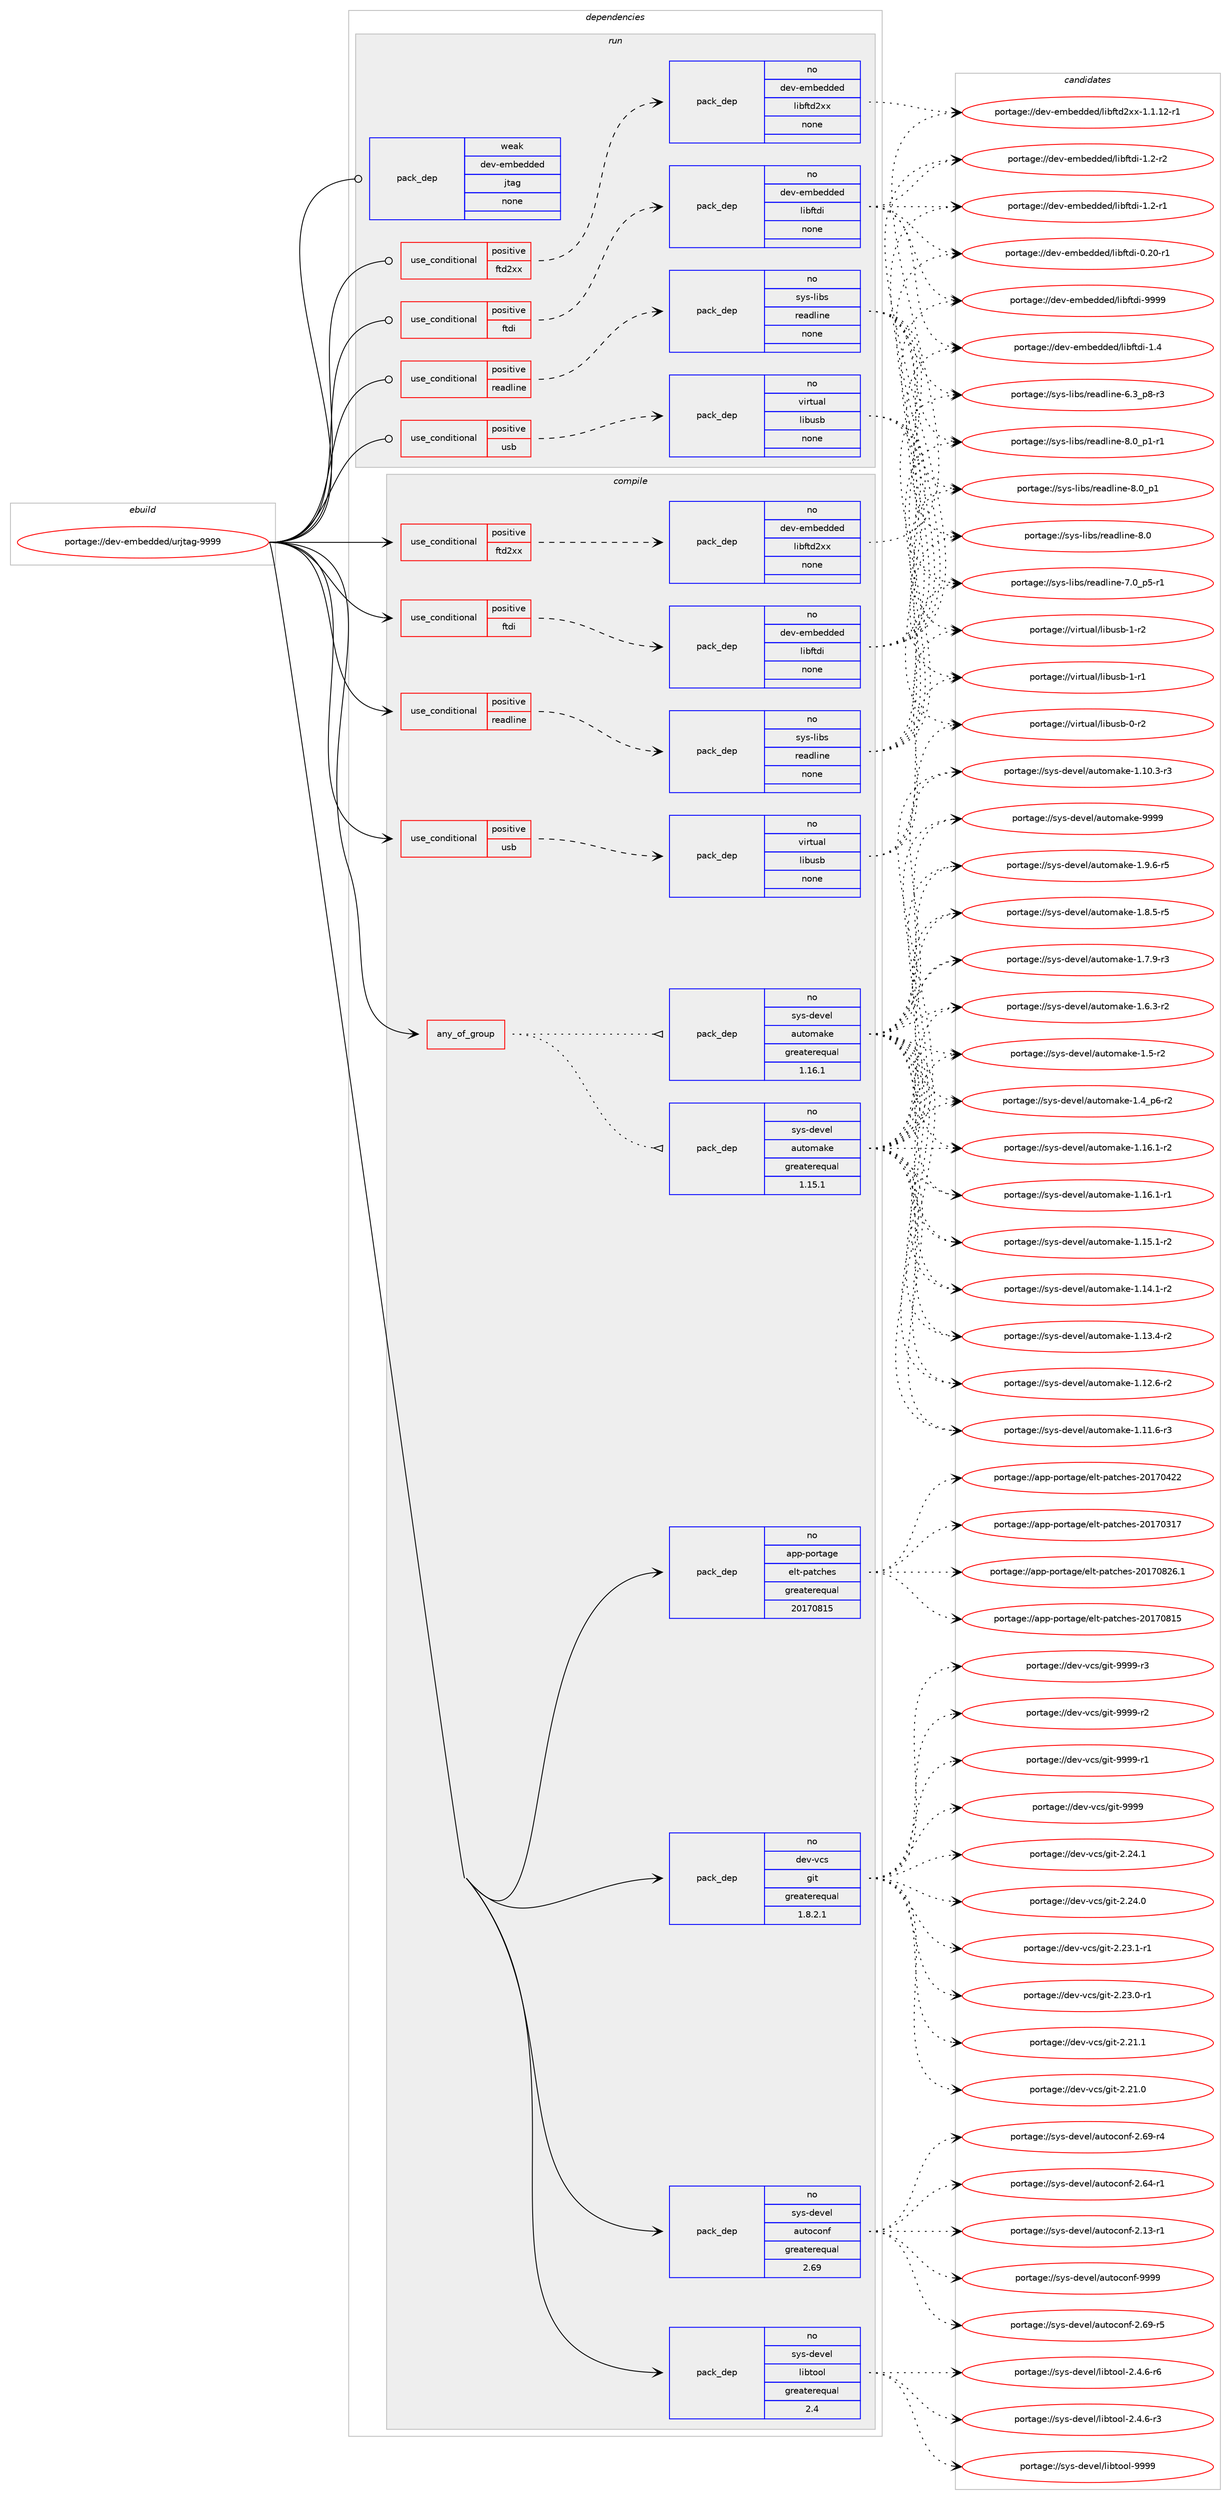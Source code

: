 digraph prolog {

# *************
# Graph options
# *************

newrank=true;
concentrate=true;
compound=true;
graph [rankdir=LR,fontname=Helvetica,fontsize=10,ranksep=1.5];#, ranksep=2.5, nodesep=0.2];
edge  [arrowhead=vee];
node  [fontname=Helvetica,fontsize=10];

# **********
# The ebuild
# **********

subgraph cluster_leftcol {
color=gray;
rank=same;
label=<<i>ebuild</i>>;
id [label="portage://dev-embedded/urjtag-9999", color=red, width=4, href="../dev-embedded/urjtag-9999.svg"];
}

# ****************
# The dependencies
# ****************

subgraph cluster_midcol {
color=gray;
label=<<i>dependencies</i>>;
subgraph cluster_compile {
fillcolor="#eeeeee";
style=filled;
label=<<i>compile</i>>;
subgraph any6911 {
dependency575311 [label=<<TABLE BORDER="0" CELLBORDER="1" CELLSPACING="0" CELLPADDING="4"><TR><TD CELLPADDING="10">any_of_group</TD></TR></TABLE>>, shape=none, color=red];subgraph pack432546 {
dependency575312 [label=<<TABLE BORDER="0" CELLBORDER="1" CELLSPACING="0" CELLPADDING="4" WIDTH="220"><TR><TD ROWSPAN="6" CELLPADDING="30">pack_dep</TD></TR><TR><TD WIDTH="110">no</TD></TR><TR><TD>sys-devel</TD></TR><TR><TD>automake</TD></TR><TR><TD>greaterequal</TD></TR><TR><TD>1.16.1</TD></TR></TABLE>>, shape=none, color=blue];
}
dependency575311:e -> dependency575312:w [weight=20,style="dotted",arrowhead="oinv"];
subgraph pack432547 {
dependency575313 [label=<<TABLE BORDER="0" CELLBORDER="1" CELLSPACING="0" CELLPADDING="4" WIDTH="220"><TR><TD ROWSPAN="6" CELLPADDING="30">pack_dep</TD></TR><TR><TD WIDTH="110">no</TD></TR><TR><TD>sys-devel</TD></TR><TR><TD>automake</TD></TR><TR><TD>greaterequal</TD></TR><TR><TD>1.15.1</TD></TR></TABLE>>, shape=none, color=blue];
}
dependency575311:e -> dependency575313:w [weight=20,style="dotted",arrowhead="oinv"];
}
id:e -> dependency575311:w [weight=20,style="solid",arrowhead="vee"];
subgraph cond135617 {
dependency575314 [label=<<TABLE BORDER="0" CELLBORDER="1" CELLSPACING="0" CELLPADDING="4"><TR><TD ROWSPAN="3" CELLPADDING="10">use_conditional</TD></TR><TR><TD>positive</TD></TR><TR><TD>ftd2xx</TD></TR></TABLE>>, shape=none, color=red];
subgraph pack432548 {
dependency575315 [label=<<TABLE BORDER="0" CELLBORDER="1" CELLSPACING="0" CELLPADDING="4" WIDTH="220"><TR><TD ROWSPAN="6" CELLPADDING="30">pack_dep</TD></TR><TR><TD WIDTH="110">no</TD></TR><TR><TD>dev-embedded</TD></TR><TR><TD>libftd2xx</TD></TR><TR><TD>none</TD></TR><TR><TD></TD></TR></TABLE>>, shape=none, color=blue];
}
dependency575314:e -> dependency575315:w [weight=20,style="dashed",arrowhead="vee"];
}
id:e -> dependency575314:w [weight=20,style="solid",arrowhead="vee"];
subgraph cond135618 {
dependency575316 [label=<<TABLE BORDER="0" CELLBORDER="1" CELLSPACING="0" CELLPADDING="4"><TR><TD ROWSPAN="3" CELLPADDING="10">use_conditional</TD></TR><TR><TD>positive</TD></TR><TR><TD>ftdi</TD></TR></TABLE>>, shape=none, color=red];
subgraph pack432549 {
dependency575317 [label=<<TABLE BORDER="0" CELLBORDER="1" CELLSPACING="0" CELLPADDING="4" WIDTH="220"><TR><TD ROWSPAN="6" CELLPADDING="30">pack_dep</TD></TR><TR><TD WIDTH="110">no</TD></TR><TR><TD>dev-embedded</TD></TR><TR><TD>libftdi</TD></TR><TR><TD>none</TD></TR><TR><TD></TD></TR></TABLE>>, shape=none, color=blue];
}
dependency575316:e -> dependency575317:w [weight=20,style="dashed",arrowhead="vee"];
}
id:e -> dependency575316:w [weight=20,style="solid",arrowhead="vee"];
subgraph cond135619 {
dependency575318 [label=<<TABLE BORDER="0" CELLBORDER="1" CELLSPACING="0" CELLPADDING="4"><TR><TD ROWSPAN="3" CELLPADDING="10">use_conditional</TD></TR><TR><TD>positive</TD></TR><TR><TD>readline</TD></TR></TABLE>>, shape=none, color=red];
subgraph pack432550 {
dependency575319 [label=<<TABLE BORDER="0" CELLBORDER="1" CELLSPACING="0" CELLPADDING="4" WIDTH="220"><TR><TD ROWSPAN="6" CELLPADDING="30">pack_dep</TD></TR><TR><TD WIDTH="110">no</TD></TR><TR><TD>sys-libs</TD></TR><TR><TD>readline</TD></TR><TR><TD>none</TD></TR><TR><TD></TD></TR></TABLE>>, shape=none, color=blue];
}
dependency575318:e -> dependency575319:w [weight=20,style="dashed",arrowhead="vee"];
}
id:e -> dependency575318:w [weight=20,style="solid",arrowhead="vee"];
subgraph cond135620 {
dependency575320 [label=<<TABLE BORDER="0" CELLBORDER="1" CELLSPACING="0" CELLPADDING="4"><TR><TD ROWSPAN="3" CELLPADDING="10">use_conditional</TD></TR><TR><TD>positive</TD></TR><TR><TD>usb</TD></TR></TABLE>>, shape=none, color=red];
subgraph pack432551 {
dependency575321 [label=<<TABLE BORDER="0" CELLBORDER="1" CELLSPACING="0" CELLPADDING="4" WIDTH="220"><TR><TD ROWSPAN="6" CELLPADDING="30">pack_dep</TD></TR><TR><TD WIDTH="110">no</TD></TR><TR><TD>virtual</TD></TR><TR><TD>libusb</TD></TR><TR><TD>none</TD></TR><TR><TD></TD></TR></TABLE>>, shape=none, color=blue];
}
dependency575320:e -> dependency575321:w [weight=20,style="dashed",arrowhead="vee"];
}
id:e -> dependency575320:w [weight=20,style="solid",arrowhead="vee"];
subgraph pack432552 {
dependency575322 [label=<<TABLE BORDER="0" CELLBORDER="1" CELLSPACING="0" CELLPADDING="4" WIDTH="220"><TR><TD ROWSPAN="6" CELLPADDING="30">pack_dep</TD></TR><TR><TD WIDTH="110">no</TD></TR><TR><TD>app-portage</TD></TR><TR><TD>elt-patches</TD></TR><TR><TD>greaterequal</TD></TR><TR><TD>20170815</TD></TR></TABLE>>, shape=none, color=blue];
}
id:e -> dependency575322:w [weight=20,style="solid",arrowhead="vee"];
subgraph pack432553 {
dependency575323 [label=<<TABLE BORDER="0" CELLBORDER="1" CELLSPACING="0" CELLPADDING="4" WIDTH="220"><TR><TD ROWSPAN="6" CELLPADDING="30">pack_dep</TD></TR><TR><TD WIDTH="110">no</TD></TR><TR><TD>dev-vcs</TD></TR><TR><TD>git</TD></TR><TR><TD>greaterequal</TD></TR><TR><TD>1.8.2.1</TD></TR></TABLE>>, shape=none, color=blue];
}
id:e -> dependency575323:w [weight=20,style="solid",arrowhead="vee"];
subgraph pack432554 {
dependency575324 [label=<<TABLE BORDER="0" CELLBORDER="1" CELLSPACING="0" CELLPADDING="4" WIDTH="220"><TR><TD ROWSPAN="6" CELLPADDING="30">pack_dep</TD></TR><TR><TD WIDTH="110">no</TD></TR><TR><TD>sys-devel</TD></TR><TR><TD>autoconf</TD></TR><TR><TD>greaterequal</TD></TR><TR><TD>2.69</TD></TR></TABLE>>, shape=none, color=blue];
}
id:e -> dependency575324:w [weight=20,style="solid",arrowhead="vee"];
subgraph pack432555 {
dependency575325 [label=<<TABLE BORDER="0" CELLBORDER="1" CELLSPACING="0" CELLPADDING="4" WIDTH="220"><TR><TD ROWSPAN="6" CELLPADDING="30">pack_dep</TD></TR><TR><TD WIDTH="110">no</TD></TR><TR><TD>sys-devel</TD></TR><TR><TD>libtool</TD></TR><TR><TD>greaterequal</TD></TR><TR><TD>2.4</TD></TR></TABLE>>, shape=none, color=blue];
}
id:e -> dependency575325:w [weight=20,style="solid",arrowhead="vee"];
}
subgraph cluster_compileandrun {
fillcolor="#eeeeee";
style=filled;
label=<<i>compile and run</i>>;
}
subgraph cluster_run {
fillcolor="#eeeeee";
style=filled;
label=<<i>run</i>>;
subgraph cond135621 {
dependency575326 [label=<<TABLE BORDER="0" CELLBORDER="1" CELLSPACING="0" CELLPADDING="4"><TR><TD ROWSPAN="3" CELLPADDING="10">use_conditional</TD></TR><TR><TD>positive</TD></TR><TR><TD>ftd2xx</TD></TR></TABLE>>, shape=none, color=red];
subgraph pack432556 {
dependency575327 [label=<<TABLE BORDER="0" CELLBORDER="1" CELLSPACING="0" CELLPADDING="4" WIDTH="220"><TR><TD ROWSPAN="6" CELLPADDING="30">pack_dep</TD></TR><TR><TD WIDTH="110">no</TD></TR><TR><TD>dev-embedded</TD></TR><TR><TD>libftd2xx</TD></TR><TR><TD>none</TD></TR><TR><TD></TD></TR></TABLE>>, shape=none, color=blue];
}
dependency575326:e -> dependency575327:w [weight=20,style="dashed",arrowhead="vee"];
}
id:e -> dependency575326:w [weight=20,style="solid",arrowhead="odot"];
subgraph cond135622 {
dependency575328 [label=<<TABLE BORDER="0" CELLBORDER="1" CELLSPACING="0" CELLPADDING="4"><TR><TD ROWSPAN="3" CELLPADDING="10">use_conditional</TD></TR><TR><TD>positive</TD></TR><TR><TD>ftdi</TD></TR></TABLE>>, shape=none, color=red];
subgraph pack432557 {
dependency575329 [label=<<TABLE BORDER="0" CELLBORDER="1" CELLSPACING="0" CELLPADDING="4" WIDTH="220"><TR><TD ROWSPAN="6" CELLPADDING="30">pack_dep</TD></TR><TR><TD WIDTH="110">no</TD></TR><TR><TD>dev-embedded</TD></TR><TR><TD>libftdi</TD></TR><TR><TD>none</TD></TR><TR><TD></TD></TR></TABLE>>, shape=none, color=blue];
}
dependency575328:e -> dependency575329:w [weight=20,style="dashed",arrowhead="vee"];
}
id:e -> dependency575328:w [weight=20,style="solid",arrowhead="odot"];
subgraph cond135623 {
dependency575330 [label=<<TABLE BORDER="0" CELLBORDER="1" CELLSPACING="0" CELLPADDING="4"><TR><TD ROWSPAN="3" CELLPADDING="10">use_conditional</TD></TR><TR><TD>positive</TD></TR><TR><TD>readline</TD></TR></TABLE>>, shape=none, color=red];
subgraph pack432558 {
dependency575331 [label=<<TABLE BORDER="0" CELLBORDER="1" CELLSPACING="0" CELLPADDING="4" WIDTH="220"><TR><TD ROWSPAN="6" CELLPADDING="30">pack_dep</TD></TR><TR><TD WIDTH="110">no</TD></TR><TR><TD>sys-libs</TD></TR><TR><TD>readline</TD></TR><TR><TD>none</TD></TR><TR><TD></TD></TR></TABLE>>, shape=none, color=blue];
}
dependency575330:e -> dependency575331:w [weight=20,style="dashed",arrowhead="vee"];
}
id:e -> dependency575330:w [weight=20,style="solid",arrowhead="odot"];
subgraph cond135624 {
dependency575332 [label=<<TABLE BORDER="0" CELLBORDER="1" CELLSPACING="0" CELLPADDING="4"><TR><TD ROWSPAN="3" CELLPADDING="10">use_conditional</TD></TR><TR><TD>positive</TD></TR><TR><TD>usb</TD></TR></TABLE>>, shape=none, color=red];
subgraph pack432559 {
dependency575333 [label=<<TABLE BORDER="0" CELLBORDER="1" CELLSPACING="0" CELLPADDING="4" WIDTH="220"><TR><TD ROWSPAN="6" CELLPADDING="30">pack_dep</TD></TR><TR><TD WIDTH="110">no</TD></TR><TR><TD>virtual</TD></TR><TR><TD>libusb</TD></TR><TR><TD>none</TD></TR><TR><TD></TD></TR></TABLE>>, shape=none, color=blue];
}
dependency575332:e -> dependency575333:w [weight=20,style="dashed",arrowhead="vee"];
}
id:e -> dependency575332:w [weight=20,style="solid",arrowhead="odot"];
subgraph pack432560 {
dependency575334 [label=<<TABLE BORDER="0" CELLBORDER="1" CELLSPACING="0" CELLPADDING="4" WIDTH="220"><TR><TD ROWSPAN="6" CELLPADDING="30">pack_dep</TD></TR><TR><TD WIDTH="110">weak</TD></TR><TR><TD>dev-embedded</TD></TR><TR><TD>jtag</TD></TR><TR><TD>none</TD></TR><TR><TD></TD></TR></TABLE>>, shape=none, color=blue];
}
id:e -> dependency575334:w [weight=20,style="solid",arrowhead="odot"];
}
}

# **************
# The candidates
# **************

subgraph cluster_choices {
rank=same;
color=gray;
label=<<i>candidates</i>>;

subgraph choice432546 {
color=black;
nodesep=1;
choice115121115451001011181011084797117116111109971071014557575757 [label="portage://sys-devel/automake-9999", color=red, width=4,href="../sys-devel/automake-9999.svg"];
choice115121115451001011181011084797117116111109971071014549465746544511453 [label="portage://sys-devel/automake-1.9.6-r5", color=red, width=4,href="../sys-devel/automake-1.9.6-r5.svg"];
choice115121115451001011181011084797117116111109971071014549465646534511453 [label="portage://sys-devel/automake-1.8.5-r5", color=red, width=4,href="../sys-devel/automake-1.8.5-r5.svg"];
choice115121115451001011181011084797117116111109971071014549465546574511451 [label="portage://sys-devel/automake-1.7.9-r3", color=red, width=4,href="../sys-devel/automake-1.7.9-r3.svg"];
choice115121115451001011181011084797117116111109971071014549465446514511450 [label="portage://sys-devel/automake-1.6.3-r2", color=red, width=4,href="../sys-devel/automake-1.6.3-r2.svg"];
choice11512111545100101118101108479711711611110997107101454946534511450 [label="portage://sys-devel/automake-1.5-r2", color=red, width=4,href="../sys-devel/automake-1.5-r2.svg"];
choice115121115451001011181011084797117116111109971071014549465295112544511450 [label="portage://sys-devel/automake-1.4_p6-r2", color=red, width=4,href="../sys-devel/automake-1.4_p6-r2.svg"];
choice11512111545100101118101108479711711611110997107101454946495446494511450 [label="portage://sys-devel/automake-1.16.1-r2", color=red, width=4,href="../sys-devel/automake-1.16.1-r2.svg"];
choice11512111545100101118101108479711711611110997107101454946495446494511449 [label="portage://sys-devel/automake-1.16.1-r1", color=red, width=4,href="../sys-devel/automake-1.16.1-r1.svg"];
choice11512111545100101118101108479711711611110997107101454946495346494511450 [label="portage://sys-devel/automake-1.15.1-r2", color=red, width=4,href="../sys-devel/automake-1.15.1-r2.svg"];
choice11512111545100101118101108479711711611110997107101454946495246494511450 [label="portage://sys-devel/automake-1.14.1-r2", color=red, width=4,href="../sys-devel/automake-1.14.1-r2.svg"];
choice11512111545100101118101108479711711611110997107101454946495146524511450 [label="portage://sys-devel/automake-1.13.4-r2", color=red, width=4,href="../sys-devel/automake-1.13.4-r2.svg"];
choice11512111545100101118101108479711711611110997107101454946495046544511450 [label="portage://sys-devel/automake-1.12.6-r2", color=red, width=4,href="../sys-devel/automake-1.12.6-r2.svg"];
choice11512111545100101118101108479711711611110997107101454946494946544511451 [label="portage://sys-devel/automake-1.11.6-r3", color=red, width=4,href="../sys-devel/automake-1.11.6-r3.svg"];
choice11512111545100101118101108479711711611110997107101454946494846514511451 [label="portage://sys-devel/automake-1.10.3-r3", color=red, width=4,href="../sys-devel/automake-1.10.3-r3.svg"];
dependency575312:e -> choice115121115451001011181011084797117116111109971071014557575757:w [style=dotted,weight="100"];
dependency575312:e -> choice115121115451001011181011084797117116111109971071014549465746544511453:w [style=dotted,weight="100"];
dependency575312:e -> choice115121115451001011181011084797117116111109971071014549465646534511453:w [style=dotted,weight="100"];
dependency575312:e -> choice115121115451001011181011084797117116111109971071014549465546574511451:w [style=dotted,weight="100"];
dependency575312:e -> choice115121115451001011181011084797117116111109971071014549465446514511450:w [style=dotted,weight="100"];
dependency575312:e -> choice11512111545100101118101108479711711611110997107101454946534511450:w [style=dotted,weight="100"];
dependency575312:e -> choice115121115451001011181011084797117116111109971071014549465295112544511450:w [style=dotted,weight="100"];
dependency575312:e -> choice11512111545100101118101108479711711611110997107101454946495446494511450:w [style=dotted,weight="100"];
dependency575312:e -> choice11512111545100101118101108479711711611110997107101454946495446494511449:w [style=dotted,weight="100"];
dependency575312:e -> choice11512111545100101118101108479711711611110997107101454946495346494511450:w [style=dotted,weight="100"];
dependency575312:e -> choice11512111545100101118101108479711711611110997107101454946495246494511450:w [style=dotted,weight="100"];
dependency575312:e -> choice11512111545100101118101108479711711611110997107101454946495146524511450:w [style=dotted,weight="100"];
dependency575312:e -> choice11512111545100101118101108479711711611110997107101454946495046544511450:w [style=dotted,weight="100"];
dependency575312:e -> choice11512111545100101118101108479711711611110997107101454946494946544511451:w [style=dotted,weight="100"];
dependency575312:e -> choice11512111545100101118101108479711711611110997107101454946494846514511451:w [style=dotted,weight="100"];
}
subgraph choice432547 {
color=black;
nodesep=1;
choice115121115451001011181011084797117116111109971071014557575757 [label="portage://sys-devel/automake-9999", color=red, width=4,href="../sys-devel/automake-9999.svg"];
choice115121115451001011181011084797117116111109971071014549465746544511453 [label="portage://sys-devel/automake-1.9.6-r5", color=red, width=4,href="../sys-devel/automake-1.9.6-r5.svg"];
choice115121115451001011181011084797117116111109971071014549465646534511453 [label="portage://sys-devel/automake-1.8.5-r5", color=red, width=4,href="../sys-devel/automake-1.8.5-r5.svg"];
choice115121115451001011181011084797117116111109971071014549465546574511451 [label="portage://sys-devel/automake-1.7.9-r3", color=red, width=4,href="../sys-devel/automake-1.7.9-r3.svg"];
choice115121115451001011181011084797117116111109971071014549465446514511450 [label="portage://sys-devel/automake-1.6.3-r2", color=red, width=4,href="../sys-devel/automake-1.6.3-r2.svg"];
choice11512111545100101118101108479711711611110997107101454946534511450 [label="portage://sys-devel/automake-1.5-r2", color=red, width=4,href="../sys-devel/automake-1.5-r2.svg"];
choice115121115451001011181011084797117116111109971071014549465295112544511450 [label="portage://sys-devel/automake-1.4_p6-r2", color=red, width=4,href="../sys-devel/automake-1.4_p6-r2.svg"];
choice11512111545100101118101108479711711611110997107101454946495446494511450 [label="portage://sys-devel/automake-1.16.1-r2", color=red, width=4,href="../sys-devel/automake-1.16.1-r2.svg"];
choice11512111545100101118101108479711711611110997107101454946495446494511449 [label="portage://sys-devel/automake-1.16.1-r1", color=red, width=4,href="../sys-devel/automake-1.16.1-r1.svg"];
choice11512111545100101118101108479711711611110997107101454946495346494511450 [label="portage://sys-devel/automake-1.15.1-r2", color=red, width=4,href="../sys-devel/automake-1.15.1-r2.svg"];
choice11512111545100101118101108479711711611110997107101454946495246494511450 [label="portage://sys-devel/automake-1.14.1-r2", color=red, width=4,href="../sys-devel/automake-1.14.1-r2.svg"];
choice11512111545100101118101108479711711611110997107101454946495146524511450 [label="portage://sys-devel/automake-1.13.4-r2", color=red, width=4,href="../sys-devel/automake-1.13.4-r2.svg"];
choice11512111545100101118101108479711711611110997107101454946495046544511450 [label="portage://sys-devel/automake-1.12.6-r2", color=red, width=4,href="../sys-devel/automake-1.12.6-r2.svg"];
choice11512111545100101118101108479711711611110997107101454946494946544511451 [label="portage://sys-devel/automake-1.11.6-r3", color=red, width=4,href="../sys-devel/automake-1.11.6-r3.svg"];
choice11512111545100101118101108479711711611110997107101454946494846514511451 [label="portage://sys-devel/automake-1.10.3-r3", color=red, width=4,href="../sys-devel/automake-1.10.3-r3.svg"];
dependency575313:e -> choice115121115451001011181011084797117116111109971071014557575757:w [style=dotted,weight="100"];
dependency575313:e -> choice115121115451001011181011084797117116111109971071014549465746544511453:w [style=dotted,weight="100"];
dependency575313:e -> choice115121115451001011181011084797117116111109971071014549465646534511453:w [style=dotted,weight="100"];
dependency575313:e -> choice115121115451001011181011084797117116111109971071014549465546574511451:w [style=dotted,weight="100"];
dependency575313:e -> choice115121115451001011181011084797117116111109971071014549465446514511450:w [style=dotted,weight="100"];
dependency575313:e -> choice11512111545100101118101108479711711611110997107101454946534511450:w [style=dotted,weight="100"];
dependency575313:e -> choice115121115451001011181011084797117116111109971071014549465295112544511450:w [style=dotted,weight="100"];
dependency575313:e -> choice11512111545100101118101108479711711611110997107101454946495446494511450:w [style=dotted,weight="100"];
dependency575313:e -> choice11512111545100101118101108479711711611110997107101454946495446494511449:w [style=dotted,weight="100"];
dependency575313:e -> choice11512111545100101118101108479711711611110997107101454946495346494511450:w [style=dotted,weight="100"];
dependency575313:e -> choice11512111545100101118101108479711711611110997107101454946495246494511450:w [style=dotted,weight="100"];
dependency575313:e -> choice11512111545100101118101108479711711611110997107101454946495146524511450:w [style=dotted,weight="100"];
dependency575313:e -> choice11512111545100101118101108479711711611110997107101454946495046544511450:w [style=dotted,weight="100"];
dependency575313:e -> choice11512111545100101118101108479711711611110997107101454946494946544511451:w [style=dotted,weight="100"];
dependency575313:e -> choice11512111545100101118101108479711711611110997107101454946494846514511451:w [style=dotted,weight="100"];
}
subgraph choice432548 {
color=black;
nodesep=1;
choice1001011184510110998101100100101100471081059810211610050120120454946494649504511449 [label="portage://dev-embedded/libftd2xx-1.1.12-r1", color=red, width=4,href="../dev-embedded/libftd2xx-1.1.12-r1.svg"];
dependency575315:e -> choice1001011184510110998101100100101100471081059810211610050120120454946494649504511449:w [style=dotted,weight="100"];
}
subgraph choice432549 {
color=black;
nodesep=1;
choice100101118451011099810110010010110047108105981021161001054557575757 [label="portage://dev-embedded/libftdi-9999", color=red, width=4,href="../dev-embedded/libftdi-9999.svg"];
choice1001011184510110998101100100101100471081059810211610010545494652 [label="portage://dev-embedded/libftdi-1.4", color=red, width=4,href="../dev-embedded/libftdi-1.4.svg"];
choice10010111845101109981011001001011004710810598102116100105454946504511450 [label="portage://dev-embedded/libftdi-1.2-r2", color=red, width=4,href="../dev-embedded/libftdi-1.2-r2.svg"];
choice10010111845101109981011001001011004710810598102116100105454946504511449 [label="portage://dev-embedded/libftdi-1.2-r1", color=red, width=4,href="../dev-embedded/libftdi-1.2-r1.svg"];
choice1001011184510110998101100100101100471081059810211610010545484650484511449 [label="portage://dev-embedded/libftdi-0.20-r1", color=red, width=4,href="../dev-embedded/libftdi-0.20-r1.svg"];
dependency575317:e -> choice100101118451011099810110010010110047108105981021161001054557575757:w [style=dotted,weight="100"];
dependency575317:e -> choice1001011184510110998101100100101100471081059810211610010545494652:w [style=dotted,weight="100"];
dependency575317:e -> choice10010111845101109981011001001011004710810598102116100105454946504511450:w [style=dotted,weight="100"];
dependency575317:e -> choice10010111845101109981011001001011004710810598102116100105454946504511449:w [style=dotted,weight="100"];
dependency575317:e -> choice1001011184510110998101100100101100471081059810211610010545484650484511449:w [style=dotted,weight="100"];
}
subgraph choice432550 {
color=black;
nodesep=1;
choice115121115451081059811547114101971001081051101014556464895112494511449 [label="portage://sys-libs/readline-8.0_p1-r1", color=red, width=4,href="../sys-libs/readline-8.0_p1-r1.svg"];
choice11512111545108105981154711410197100108105110101455646489511249 [label="portage://sys-libs/readline-8.0_p1", color=red, width=4,href="../sys-libs/readline-8.0_p1.svg"];
choice1151211154510810598115471141019710010810511010145564648 [label="portage://sys-libs/readline-8.0", color=red, width=4,href="../sys-libs/readline-8.0.svg"];
choice115121115451081059811547114101971001081051101014555464895112534511449 [label="portage://sys-libs/readline-7.0_p5-r1", color=red, width=4,href="../sys-libs/readline-7.0_p5-r1.svg"];
choice115121115451081059811547114101971001081051101014554465195112564511451 [label="portage://sys-libs/readline-6.3_p8-r3", color=red, width=4,href="../sys-libs/readline-6.3_p8-r3.svg"];
dependency575319:e -> choice115121115451081059811547114101971001081051101014556464895112494511449:w [style=dotted,weight="100"];
dependency575319:e -> choice11512111545108105981154711410197100108105110101455646489511249:w [style=dotted,weight="100"];
dependency575319:e -> choice1151211154510810598115471141019710010810511010145564648:w [style=dotted,weight="100"];
dependency575319:e -> choice115121115451081059811547114101971001081051101014555464895112534511449:w [style=dotted,weight="100"];
dependency575319:e -> choice115121115451081059811547114101971001081051101014554465195112564511451:w [style=dotted,weight="100"];
}
subgraph choice432551 {
color=black;
nodesep=1;
choice1181051141161179710847108105981171159845494511450 [label="portage://virtual/libusb-1-r2", color=red, width=4,href="../virtual/libusb-1-r2.svg"];
choice1181051141161179710847108105981171159845494511449 [label="portage://virtual/libusb-1-r1", color=red, width=4,href="../virtual/libusb-1-r1.svg"];
choice1181051141161179710847108105981171159845484511450 [label="portage://virtual/libusb-0-r2", color=red, width=4,href="../virtual/libusb-0-r2.svg"];
dependency575321:e -> choice1181051141161179710847108105981171159845494511450:w [style=dotted,weight="100"];
dependency575321:e -> choice1181051141161179710847108105981171159845494511449:w [style=dotted,weight="100"];
dependency575321:e -> choice1181051141161179710847108105981171159845484511450:w [style=dotted,weight="100"];
}
subgraph choice432552 {
color=black;
nodesep=1;
choice971121124511211111411697103101471011081164511297116991041011154550484955485650544649 [label="portage://app-portage/elt-patches-20170826.1", color=red, width=4,href="../app-portage/elt-patches-20170826.1.svg"];
choice97112112451121111141169710310147101108116451129711699104101115455048495548564953 [label="portage://app-portage/elt-patches-20170815", color=red, width=4,href="../app-portage/elt-patches-20170815.svg"];
choice97112112451121111141169710310147101108116451129711699104101115455048495548525050 [label="portage://app-portage/elt-patches-20170422", color=red, width=4,href="../app-portage/elt-patches-20170422.svg"];
choice97112112451121111141169710310147101108116451129711699104101115455048495548514955 [label="portage://app-portage/elt-patches-20170317", color=red, width=4,href="../app-portage/elt-patches-20170317.svg"];
dependency575322:e -> choice971121124511211111411697103101471011081164511297116991041011154550484955485650544649:w [style=dotted,weight="100"];
dependency575322:e -> choice97112112451121111141169710310147101108116451129711699104101115455048495548564953:w [style=dotted,weight="100"];
dependency575322:e -> choice97112112451121111141169710310147101108116451129711699104101115455048495548525050:w [style=dotted,weight="100"];
dependency575322:e -> choice97112112451121111141169710310147101108116451129711699104101115455048495548514955:w [style=dotted,weight="100"];
}
subgraph choice432553 {
color=black;
nodesep=1;
choice10010111845118991154710310511645575757574511451 [label="portage://dev-vcs/git-9999-r3", color=red, width=4,href="../dev-vcs/git-9999-r3.svg"];
choice10010111845118991154710310511645575757574511450 [label="portage://dev-vcs/git-9999-r2", color=red, width=4,href="../dev-vcs/git-9999-r2.svg"];
choice10010111845118991154710310511645575757574511449 [label="portage://dev-vcs/git-9999-r1", color=red, width=4,href="../dev-vcs/git-9999-r1.svg"];
choice1001011184511899115471031051164557575757 [label="portage://dev-vcs/git-9999", color=red, width=4,href="../dev-vcs/git-9999.svg"];
choice10010111845118991154710310511645504650524649 [label="portage://dev-vcs/git-2.24.1", color=red, width=4,href="../dev-vcs/git-2.24.1.svg"];
choice10010111845118991154710310511645504650524648 [label="portage://dev-vcs/git-2.24.0", color=red, width=4,href="../dev-vcs/git-2.24.0.svg"];
choice100101118451189911547103105116455046505146494511449 [label="portage://dev-vcs/git-2.23.1-r1", color=red, width=4,href="../dev-vcs/git-2.23.1-r1.svg"];
choice100101118451189911547103105116455046505146484511449 [label="portage://dev-vcs/git-2.23.0-r1", color=red, width=4,href="../dev-vcs/git-2.23.0-r1.svg"];
choice10010111845118991154710310511645504650494649 [label="portage://dev-vcs/git-2.21.1", color=red, width=4,href="../dev-vcs/git-2.21.1.svg"];
choice10010111845118991154710310511645504650494648 [label="portage://dev-vcs/git-2.21.0", color=red, width=4,href="../dev-vcs/git-2.21.0.svg"];
dependency575323:e -> choice10010111845118991154710310511645575757574511451:w [style=dotted,weight="100"];
dependency575323:e -> choice10010111845118991154710310511645575757574511450:w [style=dotted,weight="100"];
dependency575323:e -> choice10010111845118991154710310511645575757574511449:w [style=dotted,weight="100"];
dependency575323:e -> choice1001011184511899115471031051164557575757:w [style=dotted,weight="100"];
dependency575323:e -> choice10010111845118991154710310511645504650524649:w [style=dotted,weight="100"];
dependency575323:e -> choice10010111845118991154710310511645504650524648:w [style=dotted,weight="100"];
dependency575323:e -> choice100101118451189911547103105116455046505146494511449:w [style=dotted,weight="100"];
dependency575323:e -> choice100101118451189911547103105116455046505146484511449:w [style=dotted,weight="100"];
dependency575323:e -> choice10010111845118991154710310511645504650494649:w [style=dotted,weight="100"];
dependency575323:e -> choice10010111845118991154710310511645504650494648:w [style=dotted,weight="100"];
}
subgraph choice432554 {
color=black;
nodesep=1;
choice115121115451001011181011084797117116111991111101024557575757 [label="portage://sys-devel/autoconf-9999", color=red, width=4,href="../sys-devel/autoconf-9999.svg"];
choice1151211154510010111810110847971171161119911111010245504654574511453 [label="portage://sys-devel/autoconf-2.69-r5", color=red, width=4,href="../sys-devel/autoconf-2.69-r5.svg"];
choice1151211154510010111810110847971171161119911111010245504654574511452 [label="portage://sys-devel/autoconf-2.69-r4", color=red, width=4,href="../sys-devel/autoconf-2.69-r4.svg"];
choice1151211154510010111810110847971171161119911111010245504654524511449 [label="portage://sys-devel/autoconf-2.64-r1", color=red, width=4,href="../sys-devel/autoconf-2.64-r1.svg"];
choice1151211154510010111810110847971171161119911111010245504649514511449 [label="portage://sys-devel/autoconf-2.13-r1", color=red, width=4,href="../sys-devel/autoconf-2.13-r1.svg"];
dependency575324:e -> choice115121115451001011181011084797117116111991111101024557575757:w [style=dotted,weight="100"];
dependency575324:e -> choice1151211154510010111810110847971171161119911111010245504654574511453:w [style=dotted,weight="100"];
dependency575324:e -> choice1151211154510010111810110847971171161119911111010245504654574511452:w [style=dotted,weight="100"];
dependency575324:e -> choice1151211154510010111810110847971171161119911111010245504654524511449:w [style=dotted,weight="100"];
dependency575324:e -> choice1151211154510010111810110847971171161119911111010245504649514511449:w [style=dotted,weight="100"];
}
subgraph choice432555 {
color=black;
nodesep=1;
choice1151211154510010111810110847108105981161111111084557575757 [label="portage://sys-devel/libtool-9999", color=red, width=4,href="../sys-devel/libtool-9999.svg"];
choice1151211154510010111810110847108105981161111111084550465246544511454 [label="portage://sys-devel/libtool-2.4.6-r6", color=red, width=4,href="../sys-devel/libtool-2.4.6-r6.svg"];
choice1151211154510010111810110847108105981161111111084550465246544511451 [label="portage://sys-devel/libtool-2.4.6-r3", color=red, width=4,href="../sys-devel/libtool-2.4.6-r3.svg"];
dependency575325:e -> choice1151211154510010111810110847108105981161111111084557575757:w [style=dotted,weight="100"];
dependency575325:e -> choice1151211154510010111810110847108105981161111111084550465246544511454:w [style=dotted,weight="100"];
dependency575325:e -> choice1151211154510010111810110847108105981161111111084550465246544511451:w [style=dotted,weight="100"];
}
subgraph choice432556 {
color=black;
nodesep=1;
choice1001011184510110998101100100101100471081059810211610050120120454946494649504511449 [label="portage://dev-embedded/libftd2xx-1.1.12-r1", color=red, width=4,href="../dev-embedded/libftd2xx-1.1.12-r1.svg"];
dependency575327:e -> choice1001011184510110998101100100101100471081059810211610050120120454946494649504511449:w [style=dotted,weight="100"];
}
subgraph choice432557 {
color=black;
nodesep=1;
choice100101118451011099810110010010110047108105981021161001054557575757 [label="portage://dev-embedded/libftdi-9999", color=red, width=4,href="../dev-embedded/libftdi-9999.svg"];
choice1001011184510110998101100100101100471081059810211610010545494652 [label="portage://dev-embedded/libftdi-1.4", color=red, width=4,href="../dev-embedded/libftdi-1.4.svg"];
choice10010111845101109981011001001011004710810598102116100105454946504511450 [label="portage://dev-embedded/libftdi-1.2-r2", color=red, width=4,href="../dev-embedded/libftdi-1.2-r2.svg"];
choice10010111845101109981011001001011004710810598102116100105454946504511449 [label="portage://dev-embedded/libftdi-1.2-r1", color=red, width=4,href="../dev-embedded/libftdi-1.2-r1.svg"];
choice1001011184510110998101100100101100471081059810211610010545484650484511449 [label="portage://dev-embedded/libftdi-0.20-r1", color=red, width=4,href="../dev-embedded/libftdi-0.20-r1.svg"];
dependency575329:e -> choice100101118451011099810110010010110047108105981021161001054557575757:w [style=dotted,weight="100"];
dependency575329:e -> choice1001011184510110998101100100101100471081059810211610010545494652:w [style=dotted,weight="100"];
dependency575329:e -> choice10010111845101109981011001001011004710810598102116100105454946504511450:w [style=dotted,weight="100"];
dependency575329:e -> choice10010111845101109981011001001011004710810598102116100105454946504511449:w [style=dotted,weight="100"];
dependency575329:e -> choice1001011184510110998101100100101100471081059810211610010545484650484511449:w [style=dotted,weight="100"];
}
subgraph choice432558 {
color=black;
nodesep=1;
choice115121115451081059811547114101971001081051101014556464895112494511449 [label="portage://sys-libs/readline-8.0_p1-r1", color=red, width=4,href="../sys-libs/readline-8.0_p1-r1.svg"];
choice11512111545108105981154711410197100108105110101455646489511249 [label="portage://sys-libs/readline-8.0_p1", color=red, width=4,href="../sys-libs/readline-8.0_p1.svg"];
choice1151211154510810598115471141019710010810511010145564648 [label="portage://sys-libs/readline-8.0", color=red, width=4,href="../sys-libs/readline-8.0.svg"];
choice115121115451081059811547114101971001081051101014555464895112534511449 [label="portage://sys-libs/readline-7.0_p5-r1", color=red, width=4,href="../sys-libs/readline-7.0_p5-r1.svg"];
choice115121115451081059811547114101971001081051101014554465195112564511451 [label="portage://sys-libs/readline-6.3_p8-r3", color=red, width=4,href="../sys-libs/readline-6.3_p8-r3.svg"];
dependency575331:e -> choice115121115451081059811547114101971001081051101014556464895112494511449:w [style=dotted,weight="100"];
dependency575331:e -> choice11512111545108105981154711410197100108105110101455646489511249:w [style=dotted,weight="100"];
dependency575331:e -> choice1151211154510810598115471141019710010810511010145564648:w [style=dotted,weight="100"];
dependency575331:e -> choice115121115451081059811547114101971001081051101014555464895112534511449:w [style=dotted,weight="100"];
dependency575331:e -> choice115121115451081059811547114101971001081051101014554465195112564511451:w [style=dotted,weight="100"];
}
subgraph choice432559 {
color=black;
nodesep=1;
choice1181051141161179710847108105981171159845494511450 [label="portage://virtual/libusb-1-r2", color=red, width=4,href="../virtual/libusb-1-r2.svg"];
choice1181051141161179710847108105981171159845494511449 [label="portage://virtual/libusb-1-r1", color=red, width=4,href="../virtual/libusb-1-r1.svg"];
choice1181051141161179710847108105981171159845484511450 [label="portage://virtual/libusb-0-r2", color=red, width=4,href="../virtual/libusb-0-r2.svg"];
dependency575333:e -> choice1181051141161179710847108105981171159845494511450:w [style=dotted,weight="100"];
dependency575333:e -> choice1181051141161179710847108105981171159845494511449:w [style=dotted,weight="100"];
dependency575333:e -> choice1181051141161179710847108105981171159845484511450:w [style=dotted,weight="100"];
}
subgraph choice432560 {
color=black;
nodesep=1;
}
}

}
